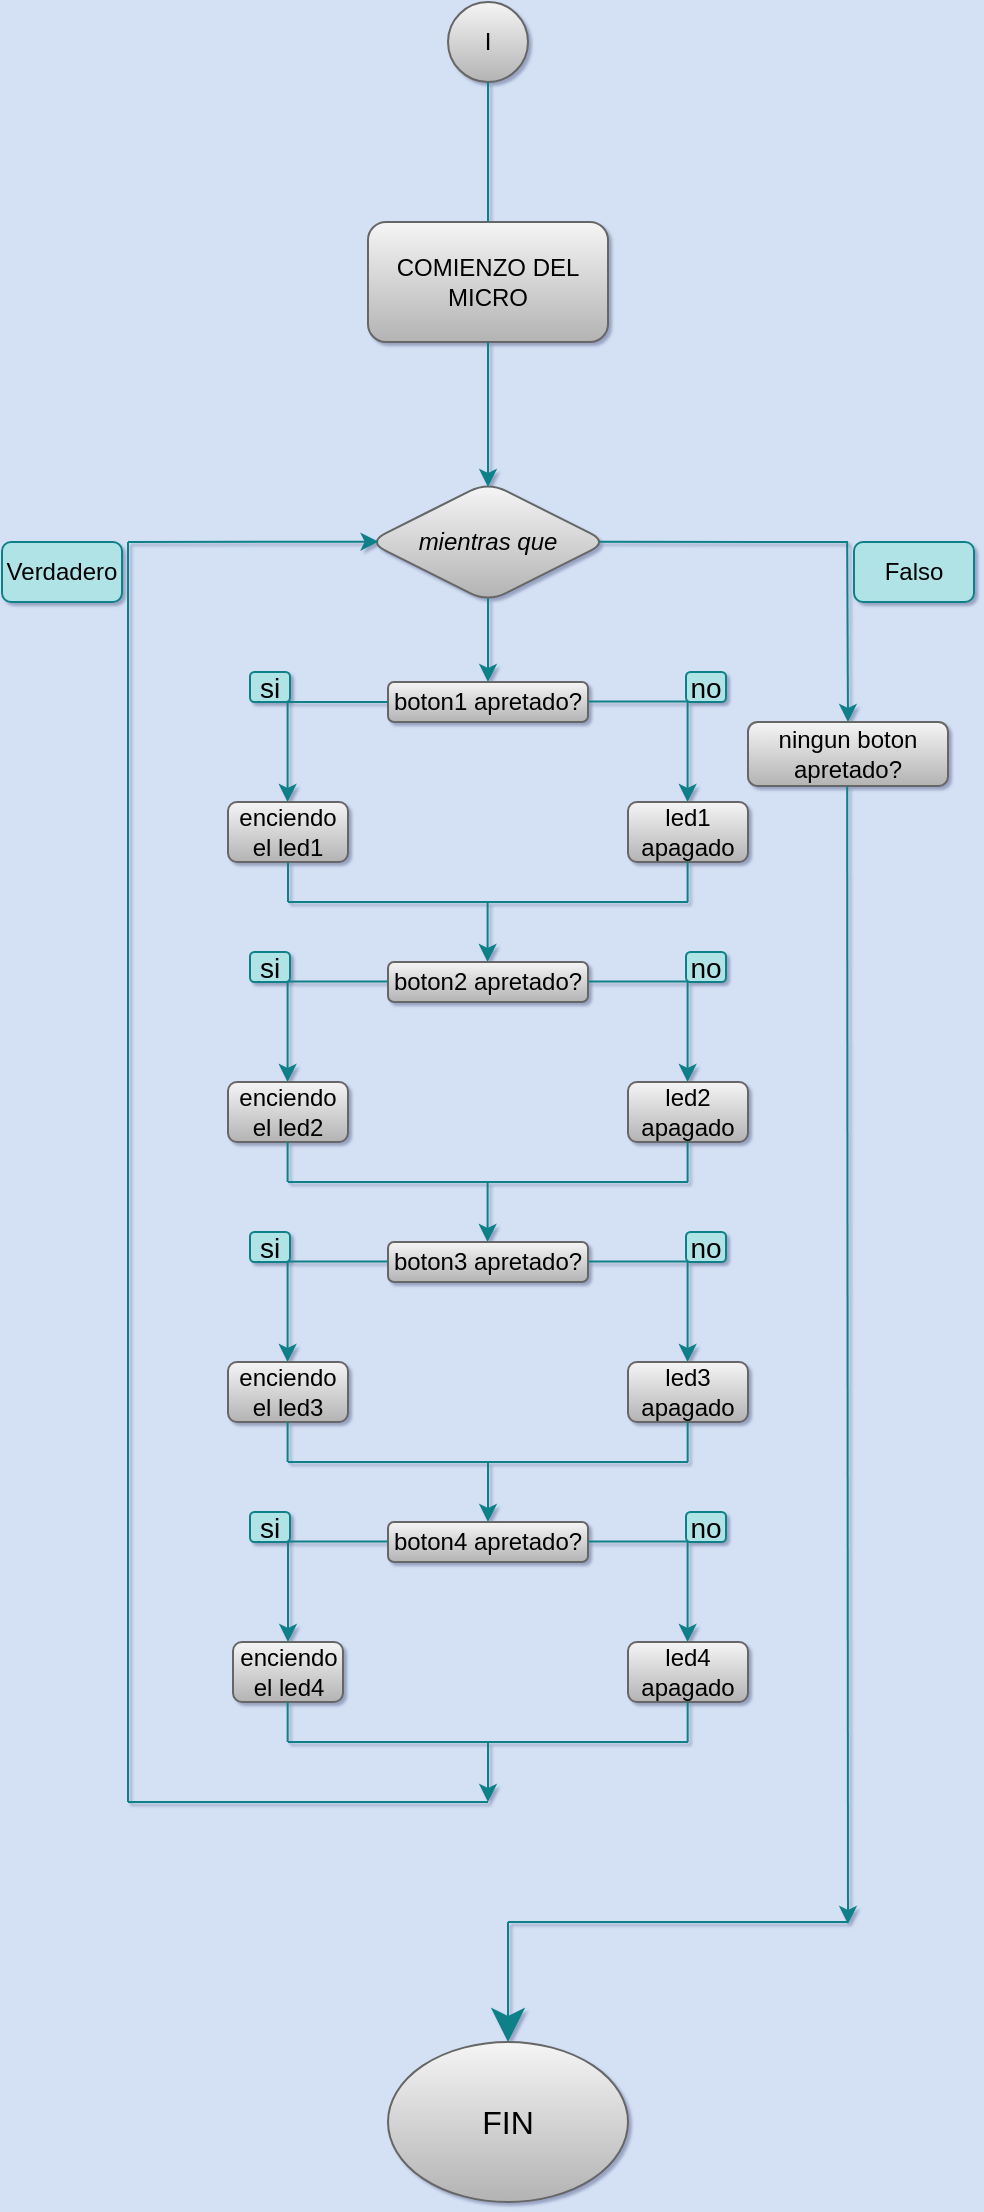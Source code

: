 <mxfile version="20.2.3" type="github">
  <diagram id="C5RBs43oDa-KdzZeNtuy" name="Page-1">
    <mxGraphModel dx="981" dy="548" grid="0" gridSize="10" guides="1" tooltips="1" connect="1" arrows="1" fold="1" page="1" pageScale="1" pageWidth="827" pageHeight="1169" background="#D4E1F5" math="0" shadow="1">
      <root>
        <mxCell id="WIyWlLk6GJQsqaUBKTNV-0" />
        <mxCell id="WIyWlLk6GJQsqaUBKTNV-1" parent="WIyWlLk6GJQsqaUBKTNV-0" />
        <mxCell id="Ib47aiiZTjz7XEFrxoLK-0" value="I" style="ellipse;whiteSpace=wrap;html=1;rounded=1;fillColor=#f5f5f5;strokeColor=#666666;gradientColor=#b3b3b3;" parent="WIyWlLk6GJQsqaUBKTNV-1" vertex="1">
          <mxGeometry x="360" y="80" width="40" height="40" as="geometry" />
        </mxCell>
        <mxCell id="Ib47aiiZTjz7XEFrxoLK-1" value="COMIENZO DEL MICRO" style="rounded=1;whiteSpace=wrap;html=1;fillColor=#f5f5f5;gradientColor=#b3b3b3;strokeColor=#666666;" parent="WIyWlLk6GJQsqaUBKTNV-1" vertex="1">
          <mxGeometry x="320" y="190" width="120" height="60" as="geometry" />
        </mxCell>
        <mxCell id="Ib47aiiZTjz7XEFrxoLK-3" value="" style="endArrow=none;html=1;rounded=1;exitX=0.5;exitY=0;exitDx=0;exitDy=0;entryX=0.5;entryY=1;entryDx=0;entryDy=0;fillColor=#b0e3e6;strokeColor=#0e8088;" parent="WIyWlLk6GJQsqaUBKTNV-1" source="Ib47aiiZTjz7XEFrxoLK-1" target="Ib47aiiZTjz7XEFrxoLK-0" edge="1">
          <mxGeometry width="50" height="50" relative="1" as="geometry">
            <mxPoint x="350" y="180" as="sourcePoint" />
            <mxPoint x="400" y="130" as="targetPoint" />
          </mxGeometry>
        </mxCell>
        <mxCell id="Ib47aiiZTjz7XEFrxoLK-7" value="&lt;i style=&quot;&quot;&gt;mientras que&lt;/i&gt;" style="rhombus;whiteSpace=wrap;html=1;rounded=1;fillColor=#f5f5f5;gradientColor=#b3b3b3;strokeColor=#666666;" parent="WIyWlLk6GJQsqaUBKTNV-1" vertex="1">
          <mxGeometry x="320" y="320" width="120" height="60" as="geometry" />
        </mxCell>
        <mxCell id="Ib47aiiZTjz7XEFrxoLK-8" value="" style="endArrow=classic;html=1;rounded=1;entryX=0.5;entryY=0.041;entryDx=0;entryDy=0;entryPerimeter=0;fillColor=#b0e3e6;strokeColor=#0e8088;" parent="WIyWlLk6GJQsqaUBKTNV-1" target="Ib47aiiZTjz7XEFrxoLK-7" edge="1">
          <mxGeometry width="50" height="50" relative="1" as="geometry">
            <mxPoint x="380" y="250" as="sourcePoint" />
            <mxPoint x="380" y="320" as="targetPoint" />
            <Array as="points" />
          </mxGeometry>
        </mxCell>
        <mxCell id="Ib47aiiZTjz7XEFrxoLK-28" value="led1 apagado" style="rounded=1;whiteSpace=wrap;html=1;fillColor=#f5f5f5;gradientColor=#b3b3b3;strokeColor=#666666;" parent="WIyWlLk6GJQsqaUBKTNV-1" vertex="1">
          <mxGeometry x="450" y="480" width="60" height="30" as="geometry" />
        </mxCell>
        <mxCell id="Ib47aiiZTjz7XEFrxoLK-29" value="enciendo el led1" style="rounded=1;whiteSpace=wrap;html=1;fillColor=#f5f5f5;gradientColor=#b3b3b3;strokeColor=#666666;" parent="WIyWlLk6GJQsqaUBKTNV-1" vertex="1">
          <mxGeometry x="250" y="480" width="60" height="30" as="geometry" />
        </mxCell>
        <mxCell id="Ib47aiiZTjz7XEFrxoLK-32" value="boton2 apretado?" style="rounded=1;whiteSpace=wrap;html=1;fillColor=#f5f5f5;gradientColor=#b3b3b3;strokeColor=#666666;" parent="WIyWlLk6GJQsqaUBKTNV-1" vertex="1">
          <mxGeometry x="330" y="560" width="100" height="20" as="geometry" />
        </mxCell>
        <mxCell id="Ib47aiiZTjz7XEFrxoLK-33" value="led2 apagado" style="rounded=1;whiteSpace=wrap;html=1;fillColor=#f5f5f5;gradientColor=#b3b3b3;strokeColor=#666666;" parent="WIyWlLk6GJQsqaUBKTNV-1" vertex="1">
          <mxGeometry x="450" y="620" width="60" height="30" as="geometry" />
        </mxCell>
        <mxCell id="Ib47aiiZTjz7XEFrxoLK-34" value="enciendo el led2" style="rounded=1;whiteSpace=wrap;html=1;fillColor=#f5f5f5;gradientColor=#b3b3b3;strokeColor=#666666;" parent="WIyWlLk6GJQsqaUBKTNV-1" vertex="1">
          <mxGeometry x="250" y="620" width="60" height="30" as="geometry" />
        </mxCell>
        <mxCell id="Ib47aiiZTjz7XEFrxoLK-43" value="boton3 apretado?" style="rounded=1;whiteSpace=wrap;html=1;fillColor=#f5f5f5;gradientColor=#b3b3b3;strokeColor=#666666;" parent="WIyWlLk6GJQsqaUBKTNV-1" vertex="1">
          <mxGeometry x="330" y="700" width="100" height="20" as="geometry" />
        </mxCell>
        <mxCell id="Ib47aiiZTjz7XEFrxoLK-44" value="led3 apagado" style="rounded=1;whiteSpace=wrap;html=1;fillColor=#f5f5f5;gradientColor=#b3b3b3;strokeColor=#666666;" parent="WIyWlLk6GJQsqaUBKTNV-1" vertex="1">
          <mxGeometry x="450" y="760" width="60" height="30" as="geometry" />
        </mxCell>
        <mxCell id="Ib47aiiZTjz7XEFrxoLK-45" value="enciendo el led3" style="rounded=1;whiteSpace=wrap;html=1;fillColor=#f5f5f5;gradientColor=#b3b3b3;strokeColor=#666666;" parent="WIyWlLk6GJQsqaUBKTNV-1" vertex="1">
          <mxGeometry x="250" y="760" width="60" height="30" as="geometry" />
        </mxCell>
        <mxCell id="V5rcfbVwR7VhMaBgpMkB-2" value="boton4 apretado?" style="rounded=1;whiteSpace=wrap;html=1;fillColor=#f5f5f5;gradientColor=#b3b3b3;strokeColor=#666666;" vertex="1" parent="WIyWlLk6GJQsqaUBKTNV-1">
          <mxGeometry x="330" y="840" width="100" height="20" as="geometry" />
        </mxCell>
        <mxCell id="V5rcfbVwR7VhMaBgpMkB-6" value="led4 apagado" style="rounded=1;whiteSpace=wrap;html=1;fillColor=#f5f5f5;gradientColor=#b3b3b3;strokeColor=#666666;" vertex="1" parent="WIyWlLk6GJQsqaUBKTNV-1">
          <mxGeometry x="450" y="900" width="60" height="30" as="geometry" />
        </mxCell>
        <mxCell id="V5rcfbVwR7VhMaBgpMkB-8" value="enciendo el led4" style="rounded=1;whiteSpace=wrap;html=1;fillColor=#f5f5f5;gradientColor=#b3b3b3;strokeColor=#666666;" vertex="1" parent="WIyWlLk6GJQsqaUBKTNV-1">
          <mxGeometry x="252.5" y="900" width="55" height="30" as="geometry" />
        </mxCell>
        <mxCell id="V5rcfbVwR7VhMaBgpMkB-9" value="" style="endArrow=classic;html=1;rounded=1;exitX=0.5;exitY=1;exitDx=0;exitDy=0;startArrow=none;" edge="1" parent="WIyWlLk6GJQsqaUBKTNV-1" source="Ib47aiiZTjz7XEFrxoLK-26">
          <mxGeometry width="50" height="50" relative="1" as="geometry">
            <mxPoint x="380" y="390" as="sourcePoint" />
            <mxPoint x="380" y="430" as="targetPoint" />
          </mxGeometry>
        </mxCell>
        <mxCell id="V5rcfbVwR7VhMaBgpMkB-10" value="" style="endArrow=classic;html=1;rounded=1;entryX=0.044;entryY=0.497;entryDx=0;entryDy=0;entryPerimeter=0;fillColor=#b0e3e6;strokeColor=#0e8088;" edge="1" parent="WIyWlLk6GJQsqaUBKTNV-1" target="Ib47aiiZTjz7XEFrxoLK-7">
          <mxGeometry width="50" height="50" relative="1" as="geometry">
            <mxPoint x="200" y="350" as="sourcePoint" />
            <mxPoint x="380" y="530" as="targetPoint" />
          </mxGeometry>
        </mxCell>
        <mxCell id="V5rcfbVwR7VhMaBgpMkB-11" value="" style="endArrow=none;html=1;rounded=1;fillColor=#b0e3e6;strokeColor=#0e8088;" edge="1" parent="WIyWlLk6GJQsqaUBKTNV-1">
          <mxGeometry width="50" height="50" relative="1" as="geometry">
            <mxPoint x="200" y="980" as="sourcePoint" />
            <mxPoint x="200" y="350" as="targetPoint" />
          </mxGeometry>
        </mxCell>
        <mxCell id="V5rcfbVwR7VhMaBgpMkB-12" value="" style="endArrow=none;html=1;rounded=1;fillColor=#b0e3e6;strokeColor=#0e8088;" edge="1" parent="WIyWlLk6GJQsqaUBKTNV-1">
          <mxGeometry width="50" height="50" relative="1" as="geometry">
            <mxPoint x="200" y="980" as="sourcePoint" />
            <mxPoint x="380" y="980" as="targetPoint" />
          </mxGeometry>
        </mxCell>
        <mxCell id="Ib47aiiZTjz7XEFrxoLK-26" value="boton1 apretado?" style="rounded=1;whiteSpace=wrap;html=1;fillColor=#f5f5f5;gradientColor=#b3b3b3;strokeColor=#666666;" parent="WIyWlLk6GJQsqaUBKTNV-1" vertex="1">
          <mxGeometry x="330" y="420" width="100" height="20" as="geometry" />
        </mxCell>
        <mxCell id="V5rcfbVwR7VhMaBgpMkB-49" value="" style="endArrow=none;html=1;rounded=1;entryX=0;entryY=0.5;entryDx=0;entryDy=0;fillColor=#b0e3e6;strokeColor=#0e8088;" edge="1" parent="WIyWlLk6GJQsqaUBKTNV-1" target="Ib47aiiZTjz7XEFrxoLK-26">
          <mxGeometry width="50" height="50" relative="1" as="geometry">
            <mxPoint x="280" y="430" as="sourcePoint" />
            <mxPoint x="320" y="470" as="targetPoint" />
          </mxGeometry>
        </mxCell>
        <mxCell id="V5rcfbVwR7VhMaBgpMkB-50" value="" style="endArrow=none;html=1;rounded=1;entryX=0;entryY=0.5;entryDx=0;entryDy=0;fillColor=#b0e3e6;strokeColor=#0e8088;" edge="1" parent="WIyWlLk6GJQsqaUBKTNV-1">
          <mxGeometry width="50" height="50" relative="1" as="geometry">
            <mxPoint x="430" y="429.8" as="sourcePoint" />
            <mxPoint x="480" y="429.8" as="targetPoint" />
          </mxGeometry>
        </mxCell>
        <mxCell id="V5rcfbVwR7VhMaBgpMkB-51" value="" style="endArrow=none;html=1;rounded=1;entryX=0;entryY=0.5;entryDx=0;entryDy=0;fillColor=#b0e3e6;strokeColor=#0e8088;" edge="1" parent="WIyWlLk6GJQsqaUBKTNV-1">
          <mxGeometry width="50" height="50" relative="1" as="geometry">
            <mxPoint x="430" y="569.8" as="sourcePoint" />
            <mxPoint x="480" y="569.8" as="targetPoint" />
          </mxGeometry>
        </mxCell>
        <mxCell id="V5rcfbVwR7VhMaBgpMkB-52" value="" style="endArrow=none;html=1;rounded=1;entryX=0;entryY=0.5;entryDx=0;entryDy=0;fillColor=#b0e3e6;strokeColor=#0e8088;" edge="1" parent="WIyWlLk6GJQsqaUBKTNV-1">
          <mxGeometry width="50" height="50" relative="1" as="geometry">
            <mxPoint x="280" y="569.8" as="sourcePoint" />
            <mxPoint x="330" y="569.8" as="targetPoint" />
            <Array as="points" />
          </mxGeometry>
        </mxCell>
        <mxCell id="V5rcfbVwR7VhMaBgpMkB-53" value="" style="endArrow=none;html=1;rounded=1;entryX=0;entryY=0.5;entryDx=0;entryDy=0;fillColor=#b0e3e6;strokeColor=#0e8088;" edge="1" parent="WIyWlLk6GJQsqaUBKTNV-1">
          <mxGeometry width="50" height="50" relative="1" as="geometry">
            <mxPoint x="280" y="709.8" as="sourcePoint" />
            <mxPoint x="330" y="709.8" as="targetPoint" />
            <Array as="points" />
          </mxGeometry>
        </mxCell>
        <mxCell id="V5rcfbVwR7VhMaBgpMkB-54" value="" style="endArrow=none;html=1;rounded=1;entryX=0;entryY=0.5;entryDx=0;entryDy=0;fillColor=#b0e3e6;strokeColor=#0e8088;" edge="1" parent="WIyWlLk6GJQsqaUBKTNV-1">
          <mxGeometry width="50" height="50" relative="1" as="geometry">
            <mxPoint x="430" y="709.8" as="sourcePoint" />
            <mxPoint x="480" y="709.8" as="targetPoint" />
            <Array as="points" />
          </mxGeometry>
        </mxCell>
        <mxCell id="V5rcfbVwR7VhMaBgpMkB-55" value="" style="endArrow=none;html=1;rounded=1;entryX=0;entryY=0.5;entryDx=0;entryDy=0;fillColor=#b0e3e6;strokeColor=#0e8088;" edge="1" parent="WIyWlLk6GJQsqaUBKTNV-1">
          <mxGeometry width="50" height="50" relative="1" as="geometry">
            <mxPoint x="430" y="849.8" as="sourcePoint" />
            <mxPoint x="480" y="849.8" as="targetPoint" />
            <Array as="points" />
          </mxGeometry>
        </mxCell>
        <mxCell id="V5rcfbVwR7VhMaBgpMkB-56" value="" style="endArrow=none;html=1;rounded=1;entryX=0;entryY=0.5;entryDx=0;entryDy=0;fillColor=#b0e3e6;strokeColor=#0e8088;" edge="1" parent="WIyWlLk6GJQsqaUBKTNV-1">
          <mxGeometry width="50" height="50" relative="1" as="geometry">
            <mxPoint x="280" y="849.8" as="sourcePoint" />
            <mxPoint x="330" y="849.8" as="targetPoint" />
            <Array as="points" />
          </mxGeometry>
        </mxCell>
        <mxCell id="V5rcfbVwR7VhMaBgpMkB-57" value="" style="endArrow=classic;html=1;rounded=1;entryX=0.5;entryY=0;entryDx=0;entryDy=0;fillColor=#b0e3e6;strokeColor=#0e8088;" edge="1" parent="WIyWlLk6GJQsqaUBKTNV-1" target="V5rcfbVwR7VhMaBgpMkB-8">
          <mxGeometry width="50" height="50" relative="1" as="geometry">
            <mxPoint x="280" y="850" as="sourcePoint" />
            <mxPoint x="300" y="840" as="targetPoint" />
          </mxGeometry>
        </mxCell>
        <mxCell id="V5rcfbVwR7VhMaBgpMkB-58" value="" style="endArrow=classic;html=1;rounded=1;entryX=0.5;entryY=0;entryDx=0;entryDy=0;fillColor=#b0e3e6;strokeColor=#0e8088;" edge="1" parent="WIyWlLk6GJQsqaUBKTNV-1">
          <mxGeometry width="50" height="50" relative="1" as="geometry">
            <mxPoint x="479.8" y="850" as="sourcePoint" />
            <mxPoint x="479.8" y="900" as="targetPoint" />
          </mxGeometry>
        </mxCell>
        <mxCell id="V5rcfbVwR7VhMaBgpMkB-59" value="" style="endArrow=classic;html=1;rounded=1;entryX=0.5;entryY=0;entryDx=0;entryDy=0;fillColor=#b0e3e6;strokeColor=#0e8088;" edge="1" parent="WIyWlLk6GJQsqaUBKTNV-1">
          <mxGeometry width="50" height="50" relative="1" as="geometry">
            <mxPoint x="479.8" y="710" as="sourcePoint" />
            <mxPoint x="479.8" y="760" as="targetPoint" />
          </mxGeometry>
        </mxCell>
        <mxCell id="V5rcfbVwR7VhMaBgpMkB-60" value="" style="endArrow=classic;html=1;rounded=1;entryX=0.5;entryY=0;entryDx=0;entryDy=0;fillColor=#b0e3e6;strokeColor=#0e8088;" edge="1" parent="WIyWlLk6GJQsqaUBKTNV-1">
          <mxGeometry width="50" height="50" relative="1" as="geometry">
            <mxPoint x="279.8" y="710" as="sourcePoint" />
            <mxPoint x="279.8" y="760" as="targetPoint" />
          </mxGeometry>
        </mxCell>
        <mxCell id="V5rcfbVwR7VhMaBgpMkB-62" value="" style="endArrow=classic;html=1;rounded=1;entryX=0.5;entryY=0;entryDx=0;entryDy=0;fillColor=#b0e3e6;strokeColor=#0e8088;" edge="1" parent="WIyWlLk6GJQsqaUBKTNV-1">
          <mxGeometry width="50" height="50" relative="1" as="geometry">
            <mxPoint x="479.8" y="570" as="sourcePoint" />
            <mxPoint x="479.8" y="620" as="targetPoint" />
          </mxGeometry>
        </mxCell>
        <mxCell id="V5rcfbVwR7VhMaBgpMkB-63" value="" style="endArrow=classic;html=1;rounded=1;entryX=0.5;entryY=0;entryDx=0;entryDy=0;fillColor=#b0e3e6;strokeColor=#0e8088;" edge="1" parent="WIyWlLk6GJQsqaUBKTNV-1">
          <mxGeometry width="50" height="50" relative="1" as="geometry">
            <mxPoint x="279.8" y="570" as="sourcePoint" />
            <mxPoint x="279.8" y="620" as="targetPoint" />
          </mxGeometry>
        </mxCell>
        <mxCell id="V5rcfbVwR7VhMaBgpMkB-64" value="" style="endArrow=classic;html=1;rounded=1;entryX=0.5;entryY=0;entryDx=0;entryDy=0;fillColor=#b0e3e6;strokeColor=#0e8088;" edge="1" parent="WIyWlLk6GJQsqaUBKTNV-1">
          <mxGeometry width="50" height="50" relative="1" as="geometry">
            <mxPoint x="279.8" y="430" as="sourcePoint" />
            <mxPoint x="279.8" y="480" as="targetPoint" />
          </mxGeometry>
        </mxCell>
        <mxCell id="V5rcfbVwR7VhMaBgpMkB-65" value="" style="endArrow=classic;html=1;rounded=1;entryX=0.5;entryY=0;entryDx=0;entryDy=0;fillColor=#b0e3e6;strokeColor=#0e8088;" edge="1" parent="WIyWlLk6GJQsqaUBKTNV-1">
          <mxGeometry width="50" height="50" relative="1" as="geometry">
            <mxPoint x="479.8" y="430" as="sourcePoint" />
            <mxPoint x="479.8" y="480" as="targetPoint" />
          </mxGeometry>
        </mxCell>
        <mxCell id="V5rcfbVwR7VhMaBgpMkB-66" value="" style="endArrow=classic;html=1;rounded=1;entryX=0.5;entryY=0;entryDx=0;entryDy=0;exitX=0.5;exitY=0.968;exitDx=0;exitDy=0;exitPerimeter=0;fillColor=#b0e3e6;strokeColor=#0e8088;" edge="1" parent="WIyWlLk6GJQsqaUBKTNV-1" source="Ib47aiiZTjz7XEFrxoLK-7" target="Ib47aiiZTjz7XEFrxoLK-26">
          <mxGeometry width="50" height="50" relative="1" as="geometry">
            <mxPoint x="310" y="450" as="sourcePoint" />
            <mxPoint x="360" y="400" as="targetPoint" />
          </mxGeometry>
        </mxCell>
        <mxCell id="V5rcfbVwR7VhMaBgpMkB-67" value="" style="endArrow=none;html=1;rounded=1;entryX=0.5;entryY=1;entryDx=0;entryDy=0;fillColor=#b0e3e6;strokeColor=#0e8088;" edge="1" parent="WIyWlLk6GJQsqaUBKTNV-1" target="Ib47aiiZTjz7XEFrxoLK-29">
          <mxGeometry width="50" height="50" relative="1" as="geometry">
            <mxPoint x="280" y="530" as="sourcePoint" />
            <mxPoint x="370" y="460" as="targetPoint" />
          </mxGeometry>
        </mxCell>
        <mxCell id="V5rcfbVwR7VhMaBgpMkB-68" value="" style="endArrow=none;html=1;rounded=1;entryX=0.5;entryY=1;entryDx=0;entryDy=0;fillColor=#b0e3e6;strokeColor=#0e8088;" edge="1" parent="WIyWlLk6GJQsqaUBKTNV-1">
          <mxGeometry width="50" height="50" relative="1" as="geometry">
            <mxPoint x="479.8" y="530" as="sourcePoint" />
            <mxPoint x="479.8" y="510" as="targetPoint" />
          </mxGeometry>
        </mxCell>
        <mxCell id="V5rcfbVwR7VhMaBgpMkB-69" value="" style="endArrow=none;html=1;rounded=1;fillColor=#b0e3e6;strokeColor=#0e8088;" edge="1" parent="WIyWlLk6GJQsqaUBKTNV-1">
          <mxGeometry width="50" height="50" relative="1" as="geometry">
            <mxPoint x="280" y="530" as="sourcePoint" />
            <mxPoint x="480" y="530" as="targetPoint" />
          </mxGeometry>
        </mxCell>
        <mxCell id="V5rcfbVwR7VhMaBgpMkB-70" value="" style="endArrow=none;html=1;rounded=1;entryX=0.5;entryY=1;entryDx=0;entryDy=0;fillColor=#b0e3e6;strokeColor=#0e8088;" edge="1" parent="WIyWlLk6GJQsqaUBKTNV-1">
          <mxGeometry width="50" height="50" relative="1" as="geometry">
            <mxPoint x="279.8" y="670" as="sourcePoint" />
            <mxPoint x="279.8" y="650" as="targetPoint" />
          </mxGeometry>
        </mxCell>
        <mxCell id="V5rcfbVwR7VhMaBgpMkB-71" value="" style="endArrow=none;html=1;rounded=1;entryX=0.5;entryY=1;entryDx=0;entryDy=0;fillColor=#b0e3e6;strokeColor=#0e8088;" edge="1" parent="WIyWlLk6GJQsqaUBKTNV-1">
          <mxGeometry width="50" height="50" relative="1" as="geometry">
            <mxPoint x="479.8" y="670" as="sourcePoint" />
            <mxPoint x="479.8" y="650" as="targetPoint" />
          </mxGeometry>
        </mxCell>
        <mxCell id="V5rcfbVwR7VhMaBgpMkB-72" value="" style="endArrow=none;html=1;rounded=1;fillColor=#b0e3e6;strokeColor=#0e8088;" edge="1" parent="WIyWlLk6GJQsqaUBKTNV-1">
          <mxGeometry width="50" height="50" relative="1" as="geometry">
            <mxPoint x="280" y="670" as="sourcePoint" />
            <mxPoint x="480" y="670" as="targetPoint" />
          </mxGeometry>
        </mxCell>
        <mxCell id="V5rcfbVwR7VhMaBgpMkB-73" value="" style="endArrow=none;html=1;rounded=1;entryX=0.5;entryY=1;entryDx=0;entryDy=0;fillColor=#b0e3e6;strokeColor=#0e8088;" edge="1" parent="WIyWlLk6GJQsqaUBKTNV-1">
          <mxGeometry width="50" height="50" relative="1" as="geometry">
            <mxPoint x="279.8" y="810" as="sourcePoint" />
            <mxPoint x="279.8" y="790" as="targetPoint" />
            <Array as="points" />
          </mxGeometry>
        </mxCell>
        <mxCell id="V5rcfbVwR7VhMaBgpMkB-75" value="" style="endArrow=none;html=1;rounded=1;entryX=0.5;entryY=1;entryDx=0;entryDy=0;fillColor=#b0e3e6;strokeColor=#0e8088;" edge="1" parent="WIyWlLk6GJQsqaUBKTNV-1">
          <mxGeometry width="50" height="50" relative="1" as="geometry">
            <mxPoint x="479.83" y="810" as="sourcePoint" />
            <mxPoint x="479.83" y="790" as="targetPoint" />
            <Array as="points">
              <mxPoint x="479.83" y="800" />
            </Array>
          </mxGeometry>
        </mxCell>
        <mxCell id="V5rcfbVwR7VhMaBgpMkB-76" value="" style="endArrow=none;html=1;rounded=1;fillColor=#b0e3e6;strokeColor=#0e8088;" edge="1" parent="WIyWlLk6GJQsqaUBKTNV-1">
          <mxGeometry width="50" height="50" relative="1" as="geometry">
            <mxPoint x="280" y="810" as="sourcePoint" />
            <mxPoint x="480" y="810" as="targetPoint" />
          </mxGeometry>
        </mxCell>
        <mxCell id="V5rcfbVwR7VhMaBgpMkB-77" value="" style="endArrow=none;html=1;rounded=1;entryX=0.5;entryY=1;entryDx=0;entryDy=0;fillColor=#b0e3e6;strokeColor=#0e8088;" edge="1" parent="WIyWlLk6GJQsqaUBKTNV-1">
          <mxGeometry width="50" height="50" relative="1" as="geometry">
            <mxPoint x="279.83" y="950" as="sourcePoint" />
            <mxPoint x="279.83" y="930" as="targetPoint" />
            <Array as="points" />
          </mxGeometry>
        </mxCell>
        <mxCell id="V5rcfbVwR7VhMaBgpMkB-78" value="" style="endArrow=none;html=1;rounded=1;entryX=0.5;entryY=1;entryDx=0;entryDy=0;fillColor=#b0e3e6;strokeColor=#0e8088;" edge="1" parent="WIyWlLk6GJQsqaUBKTNV-1">
          <mxGeometry width="50" height="50" relative="1" as="geometry">
            <mxPoint x="479.83" y="950" as="sourcePoint" />
            <mxPoint x="479.83" y="930" as="targetPoint" />
            <Array as="points" />
          </mxGeometry>
        </mxCell>
        <mxCell id="V5rcfbVwR7VhMaBgpMkB-79" value="" style="endArrow=none;html=1;rounded=1;fillColor=#b0e3e6;strokeColor=#0e8088;" edge="1" parent="WIyWlLk6GJQsqaUBKTNV-1">
          <mxGeometry width="50" height="50" relative="1" as="geometry">
            <mxPoint x="280" y="950" as="sourcePoint" />
            <mxPoint x="480" y="950" as="targetPoint" />
          </mxGeometry>
        </mxCell>
        <mxCell id="V5rcfbVwR7VhMaBgpMkB-82" value="" style="endArrow=classic;html=1;rounded=1;fillColor=#b0e3e6;strokeColor=#0e8088;" edge="1" parent="WIyWlLk6GJQsqaUBKTNV-1">
          <mxGeometry width="50" height="50" relative="1" as="geometry">
            <mxPoint x="380" y="950" as="sourcePoint" />
            <mxPoint x="380" y="980" as="targetPoint" />
          </mxGeometry>
        </mxCell>
        <mxCell id="V5rcfbVwR7VhMaBgpMkB-83" value="" style="endArrow=classic;html=1;rounded=1;entryX=0.5;entryY=0;entryDx=0;entryDy=0;fillColor=#b0e3e6;strokeColor=#0e8088;" edge="1" parent="WIyWlLk6GJQsqaUBKTNV-1" target="V5rcfbVwR7VhMaBgpMkB-2">
          <mxGeometry width="50" height="50" relative="1" as="geometry">
            <mxPoint x="380" y="810" as="sourcePoint" />
            <mxPoint x="390" y="850" as="targetPoint" />
          </mxGeometry>
        </mxCell>
        <mxCell id="V5rcfbVwR7VhMaBgpMkB-84" value="" style="endArrow=classic;html=1;rounded=1;entryX=0.5;entryY=0;entryDx=0;entryDy=0;fillColor=#b0e3e6;strokeColor=#0e8088;" edge="1" parent="WIyWlLk6GJQsqaUBKTNV-1">
          <mxGeometry width="50" height="50" relative="1" as="geometry">
            <mxPoint x="379.8" y="670" as="sourcePoint" />
            <mxPoint x="379.8" y="700" as="targetPoint" />
          </mxGeometry>
        </mxCell>
        <mxCell id="V5rcfbVwR7VhMaBgpMkB-85" value="" style="endArrow=classic;html=1;rounded=1;entryX=0.5;entryY=0;entryDx=0;entryDy=0;fillColor=#b0e3e6;strokeColor=#0e8088;" edge="1" parent="WIyWlLk6GJQsqaUBKTNV-1">
          <mxGeometry width="50" height="50" relative="1" as="geometry">
            <mxPoint x="379.8" y="530" as="sourcePoint" />
            <mxPoint x="379.8" y="560" as="targetPoint" />
          </mxGeometry>
        </mxCell>
        <mxCell id="V5rcfbVwR7VhMaBgpMkB-89" value="" style="endArrow=none;html=1;rounded=1;fontSize=12;startSize=14;endSize=14;fillColor=#b0e3e6;strokeColor=#0e8088;entryX=0.962;entryY=0.498;entryDx=0;entryDy=0;entryPerimeter=0;" edge="1" parent="WIyWlLk6GJQsqaUBKTNV-1" target="Ib47aiiZTjz7XEFrxoLK-7">
          <mxGeometry width="50" height="50" relative="1" as="geometry">
            <mxPoint x="560" y="350" as="sourcePoint" />
            <mxPoint x="440" y="350" as="targetPoint" />
          </mxGeometry>
        </mxCell>
        <mxCell id="V5rcfbVwR7VhMaBgpMkB-92" value="" style="endArrow=none;html=1;rounded=1;fontSize=12;startSize=14;endSize=14;fillColor=#b0e3e6;strokeColor=#0e8088;" edge="1" parent="WIyWlLk6GJQsqaUBKTNV-1">
          <mxGeometry width="50" height="50" relative="1" as="geometry">
            <mxPoint x="390" y="1040" as="sourcePoint" />
            <mxPoint x="560" y="1040" as="targetPoint" />
          </mxGeometry>
        </mxCell>
        <mxCell id="V5rcfbVwR7VhMaBgpMkB-93" value="" style="endArrow=classic;html=1;rounded=1;fontSize=12;startSize=14;endSize=14;fillColor=#b0e3e6;strokeColor=#0e8088;" edge="1" parent="WIyWlLk6GJQsqaUBKTNV-1">
          <mxGeometry width="50" height="50" relative="1" as="geometry">
            <mxPoint x="390" y="1040" as="sourcePoint" />
            <mxPoint x="390" y="1100" as="targetPoint" />
          </mxGeometry>
        </mxCell>
        <mxCell id="V5rcfbVwR7VhMaBgpMkB-94" value="FIN" style="ellipse;whiteSpace=wrap;html=1;fontSize=16;rounded=1;fillColor=#f5f5f5;gradientColor=#b3b3b3;strokeColor=#666666;" vertex="1" parent="WIyWlLk6GJQsqaUBKTNV-1">
          <mxGeometry x="330" y="1100" width="120" height="80" as="geometry" />
        </mxCell>
        <mxCell id="V5rcfbVwR7VhMaBgpMkB-97" value="Verdadero" style="rounded=1;whiteSpace=wrap;html=1;fillColor=#b0e3e6;strokeColor=#0e8088;" vertex="1" parent="WIyWlLk6GJQsqaUBKTNV-1">
          <mxGeometry x="137" y="350" width="60" height="30" as="geometry" />
        </mxCell>
        <mxCell id="V5rcfbVwR7VhMaBgpMkB-98" value="Falso" style="rounded=1;whiteSpace=wrap;html=1;fillColor=#b0e3e6;strokeColor=#0e8088;" vertex="1" parent="WIyWlLk6GJQsqaUBKTNV-1">
          <mxGeometry x="563" y="350" width="60" height="30" as="geometry" />
        </mxCell>
        <mxCell id="V5rcfbVwR7VhMaBgpMkB-99" value="ningun boton apretado?" style="rounded=1;whiteSpace=wrap;html=1;fillColor=#f5f5f5;gradientColor=#b3b3b3;strokeColor=#666666;" vertex="1" parent="WIyWlLk6GJQsqaUBKTNV-1">
          <mxGeometry x="510" y="440" width="100" height="32" as="geometry" />
        </mxCell>
        <mxCell id="V5rcfbVwR7VhMaBgpMkB-101" value="" style="endArrow=classic;html=1;rounded=1;entryX=0.5;entryY=0;entryDx=0;entryDy=0;fillColor=#b0e3e6;strokeColor=#0e8088;" edge="1" parent="WIyWlLk6GJQsqaUBKTNV-1" target="V5rcfbVwR7VhMaBgpMkB-99">
          <mxGeometry width="50" height="50" relative="1" as="geometry">
            <mxPoint x="559.58" y="350" as="sourcePoint" />
            <mxPoint x="559.58" y="400" as="targetPoint" />
          </mxGeometry>
        </mxCell>
        <mxCell id="V5rcfbVwR7VhMaBgpMkB-105" value="" style="endArrow=classic;html=1;rounded=1;fillColor=#b0e3e6;strokeColor=#0e8088;" edge="1" parent="WIyWlLk6GJQsqaUBKTNV-1">
          <mxGeometry width="50" height="50" relative="1" as="geometry">
            <mxPoint x="559.58" y="472" as="sourcePoint" />
            <mxPoint x="560" y="1041" as="targetPoint" />
          </mxGeometry>
        </mxCell>
        <mxCell id="V5rcfbVwR7VhMaBgpMkB-106" value="si" style="rounded=1;whiteSpace=wrap;html=1;labelBackgroundColor=none;fontSize=14;direction=west;fillColor=#b0e3e6;strokeColor=#0e8088;" vertex="1" parent="WIyWlLk6GJQsqaUBKTNV-1">
          <mxGeometry x="261" y="415" width="20" height="15" as="geometry" />
        </mxCell>
        <mxCell id="V5rcfbVwR7VhMaBgpMkB-107" value="no" style="rounded=1;whiteSpace=wrap;html=1;labelBackgroundColor=none;fontSize=14;fillColor=#b0e3e6;strokeColor=#0e8088;" vertex="1" parent="WIyWlLk6GJQsqaUBKTNV-1">
          <mxGeometry x="479" y="415" width="20" height="15" as="geometry" />
        </mxCell>
        <mxCell id="V5rcfbVwR7VhMaBgpMkB-108" value="si" style="rounded=1;whiteSpace=wrap;html=1;labelBackgroundColor=none;fontSize=14;direction=west;fillColor=#b0e3e6;strokeColor=#0e8088;" vertex="1" parent="WIyWlLk6GJQsqaUBKTNV-1">
          <mxGeometry x="261" y="555" width="20" height="15" as="geometry" />
        </mxCell>
        <mxCell id="V5rcfbVwR7VhMaBgpMkB-109" value="no" style="rounded=1;whiteSpace=wrap;html=1;labelBackgroundColor=none;fontSize=14;direction=west;fillColor=#b0e3e6;strokeColor=#0e8088;" vertex="1" parent="WIyWlLk6GJQsqaUBKTNV-1">
          <mxGeometry x="479" y="555" width="20" height="15" as="geometry" />
        </mxCell>
        <mxCell id="V5rcfbVwR7VhMaBgpMkB-110" value="si" style="rounded=1;whiteSpace=wrap;html=1;labelBackgroundColor=none;fontSize=14;direction=west;fillColor=#b0e3e6;strokeColor=#0e8088;" vertex="1" parent="WIyWlLk6GJQsqaUBKTNV-1">
          <mxGeometry x="261" y="695" width="20" height="15" as="geometry" />
        </mxCell>
        <mxCell id="V5rcfbVwR7VhMaBgpMkB-113" value="no" style="rounded=1;whiteSpace=wrap;html=1;labelBackgroundColor=none;fontSize=14;direction=west;fillColor=#b0e3e6;strokeColor=#0e8088;" vertex="1" parent="WIyWlLk6GJQsqaUBKTNV-1">
          <mxGeometry x="479" y="695" width="20" height="15" as="geometry" />
        </mxCell>
        <mxCell id="V5rcfbVwR7VhMaBgpMkB-114" value="si" style="rounded=1;whiteSpace=wrap;html=1;labelBackgroundColor=none;fontSize=14;direction=west;fillColor=#b0e3e6;strokeColor=#0e8088;" vertex="1" parent="WIyWlLk6GJQsqaUBKTNV-1">
          <mxGeometry x="261" y="835" width="20" height="15" as="geometry" />
        </mxCell>
        <mxCell id="V5rcfbVwR7VhMaBgpMkB-116" value="no" style="rounded=1;whiteSpace=wrap;html=1;labelBackgroundColor=none;fontSize=14;direction=west;fillColor=#b0e3e6;strokeColor=#0e8088;" vertex="1" parent="WIyWlLk6GJQsqaUBKTNV-1">
          <mxGeometry x="479" y="835" width="20" height="15" as="geometry" />
        </mxCell>
      </root>
    </mxGraphModel>
  </diagram>
</mxfile>
